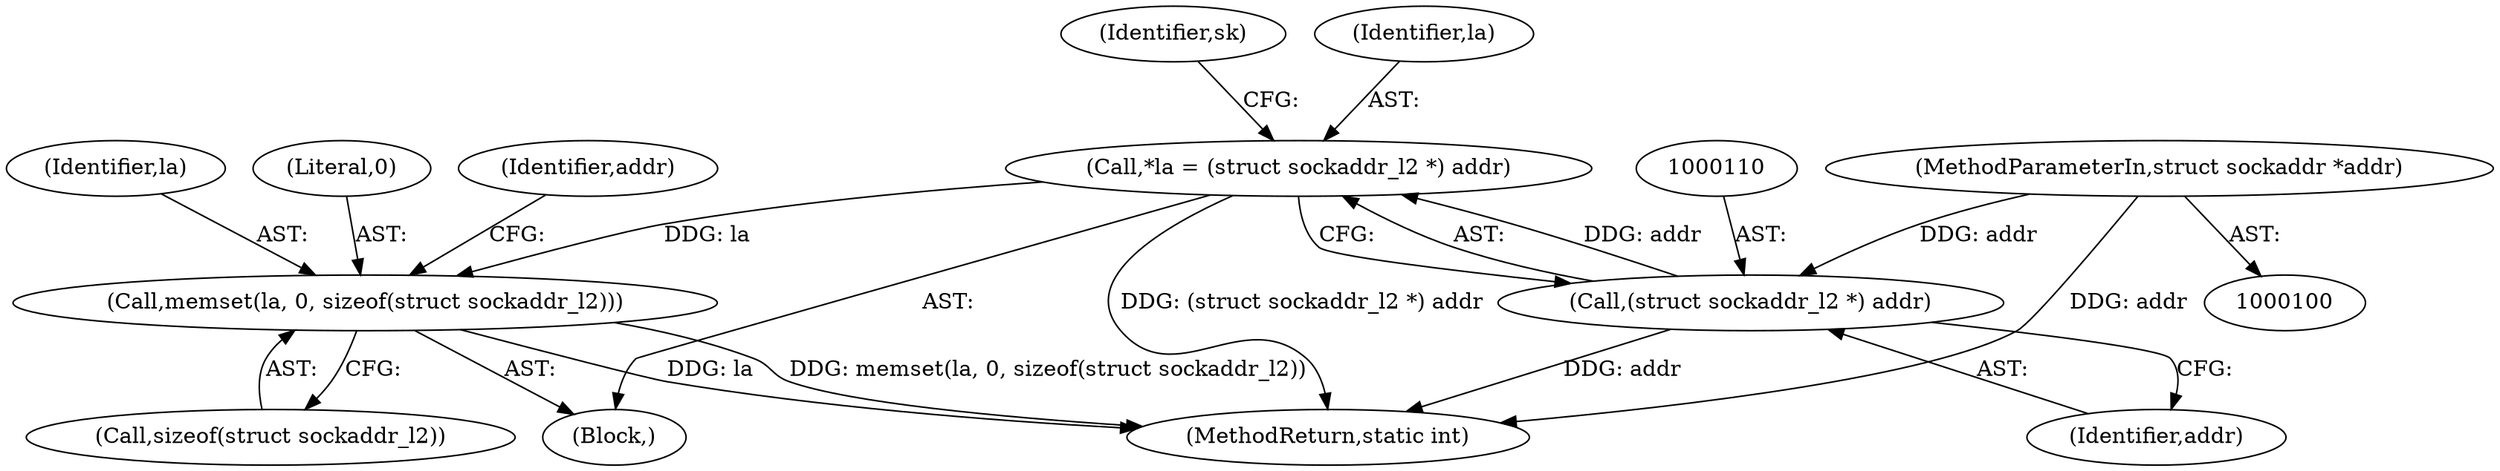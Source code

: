 digraph "0_linux_792039c73cf176c8e39a6e8beef2c94ff46522ed@API" {
"1000129" [label="(Call,memset(la, 0, sizeof(struct sockaddr_l2)))"];
"1000107" [label="(Call,*la = (struct sockaddr_l2 *) addr)"];
"1000109" [label="(Call,(struct sockaddr_l2 *) addr)"];
"1000102" [label="(MethodParameterIn,struct sockaddr *addr)"];
"1000130" [label="(Identifier,la)"];
"1000102" [label="(MethodParameterIn,struct sockaddr *addr)"];
"1000109" [label="(Call,(struct sockaddr_l2 *) addr)"];
"1000132" [label="(Call,sizeof(struct sockaddr_l2))"];
"1000201" [label="(MethodReturn,static int)"];
"1000107" [label="(Call,*la = (struct sockaddr_l2 *) addr)"];
"1000114" [label="(Identifier,sk)"];
"1000111" [label="(Identifier,addr)"];
"1000105" [label="(Block,)"];
"1000131" [label="(Literal,0)"];
"1000129" [label="(Call,memset(la, 0, sizeof(struct sockaddr_l2)))"];
"1000108" [label="(Identifier,la)"];
"1000136" [label="(Identifier,addr)"];
"1000129" -> "1000105"  [label="AST: "];
"1000129" -> "1000132"  [label="CFG: "];
"1000130" -> "1000129"  [label="AST: "];
"1000131" -> "1000129"  [label="AST: "];
"1000132" -> "1000129"  [label="AST: "];
"1000136" -> "1000129"  [label="CFG: "];
"1000129" -> "1000201"  [label="DDG: la"];
"1000129" -> "1000201"  [label="DDG: memset(la, 0, sizeof(struct sockaddr_l2))"];
"1000107" -> "1000129"  [label="DDG: la"];
"1000107" -> "1000105"  [label="AST: "];
"1000107" -> "1000109"  [label="CFG: "];
"1000108" -> "1000107"  [label="AST: "];
"1000109" -> "1000107"  [label="AST: "];
"1000114" -> "1000107"  [label="CFG: "];
"1000107" -> "1000201"  [label="DDG: (struct sockaddr_l2 *) addr"];
"1000109" -> "1000107"  [label="DDG: addr"];
"1000109" -> "1000111"  [label="CFG: "];
"1000110" -> "1000109"  [label="AST: "];
"1000111" -> "1000109"  [label="AST: "];
"1000109" -> "1000201"  [label="DDG: addr"];
"1000102" -> "1000109"  [label="DDG: addr"];
"1000102" -> "1000100"  [label="AST: "];
"1000102" -> "1000201"  [label="DDG: addr"];
}
